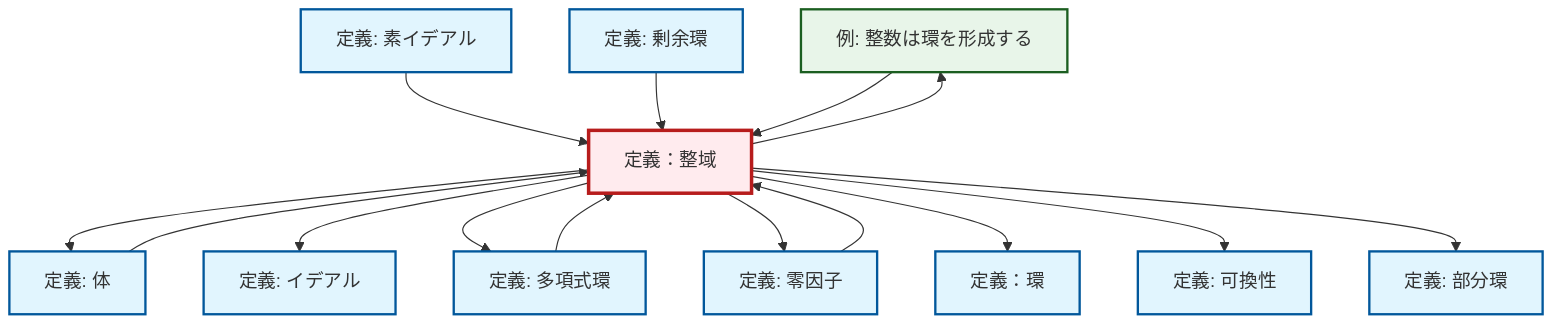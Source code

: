 graph TD
    classDef definition fill:#e1f5fe,stroke:#01579b,stroke-width:2px
    classDef theorem fill:#f3e5f5,stroke:#4a148c,stroke-width:2px
    classDef axiom fill:#fff3e0,stroke:#e65100,stroke-width:2px
    classDef example fill:#e8f5e9,stroke:#1b5e20,stroke-width:2px
    classDef current fill:#ffebee,stroke:#b71c1c,stroke-width:3px
    def-commutativity["定義: 可換性"]:::definition
    ex-integers-ring["例: 整数は環を形成する"]:::example
    def-polynomial-ring["定義: 多項式環"]:::definition
    def-ring["定義：環"]:::definition
    def-subring["定義: 部分環"]:::definition
    def-field["定義: 体"]:::definition
    def-prime-ideal["定義: 素イデアル"]:::definition
    def-ideal["定義: イデアル"]:::definition
    def-integral-domain["定義：整域"]:::definition
    def-zero-divisor["定義: 零因子"]:::definition
    def-quotient-ring["定義: 剰余環"]:::definition
    def-integral-domain --> def-field
    def-integral-domain --> def-ideal
    def-integral-domain --> def-polynomial-ring
    def-integral-domain --> def-zero-divisor
    def-integral-domain --> ex-integers-ring
    def-zero-divisor --> def-integral-domain
    def-integral-domain --> def-ring
    def-prime-ideal --> def-integral-domain
    def-quotient-ring --> def-integral-domain
    def-polynomial-ring --> def-integral-domain
    ex-integers-ring --> def-integral-domain
    def-field --> def-integral-domain
    def-integral-domain --> def-commutativity
    def-integral-domain --> def-subring
    class def-integral-domain current